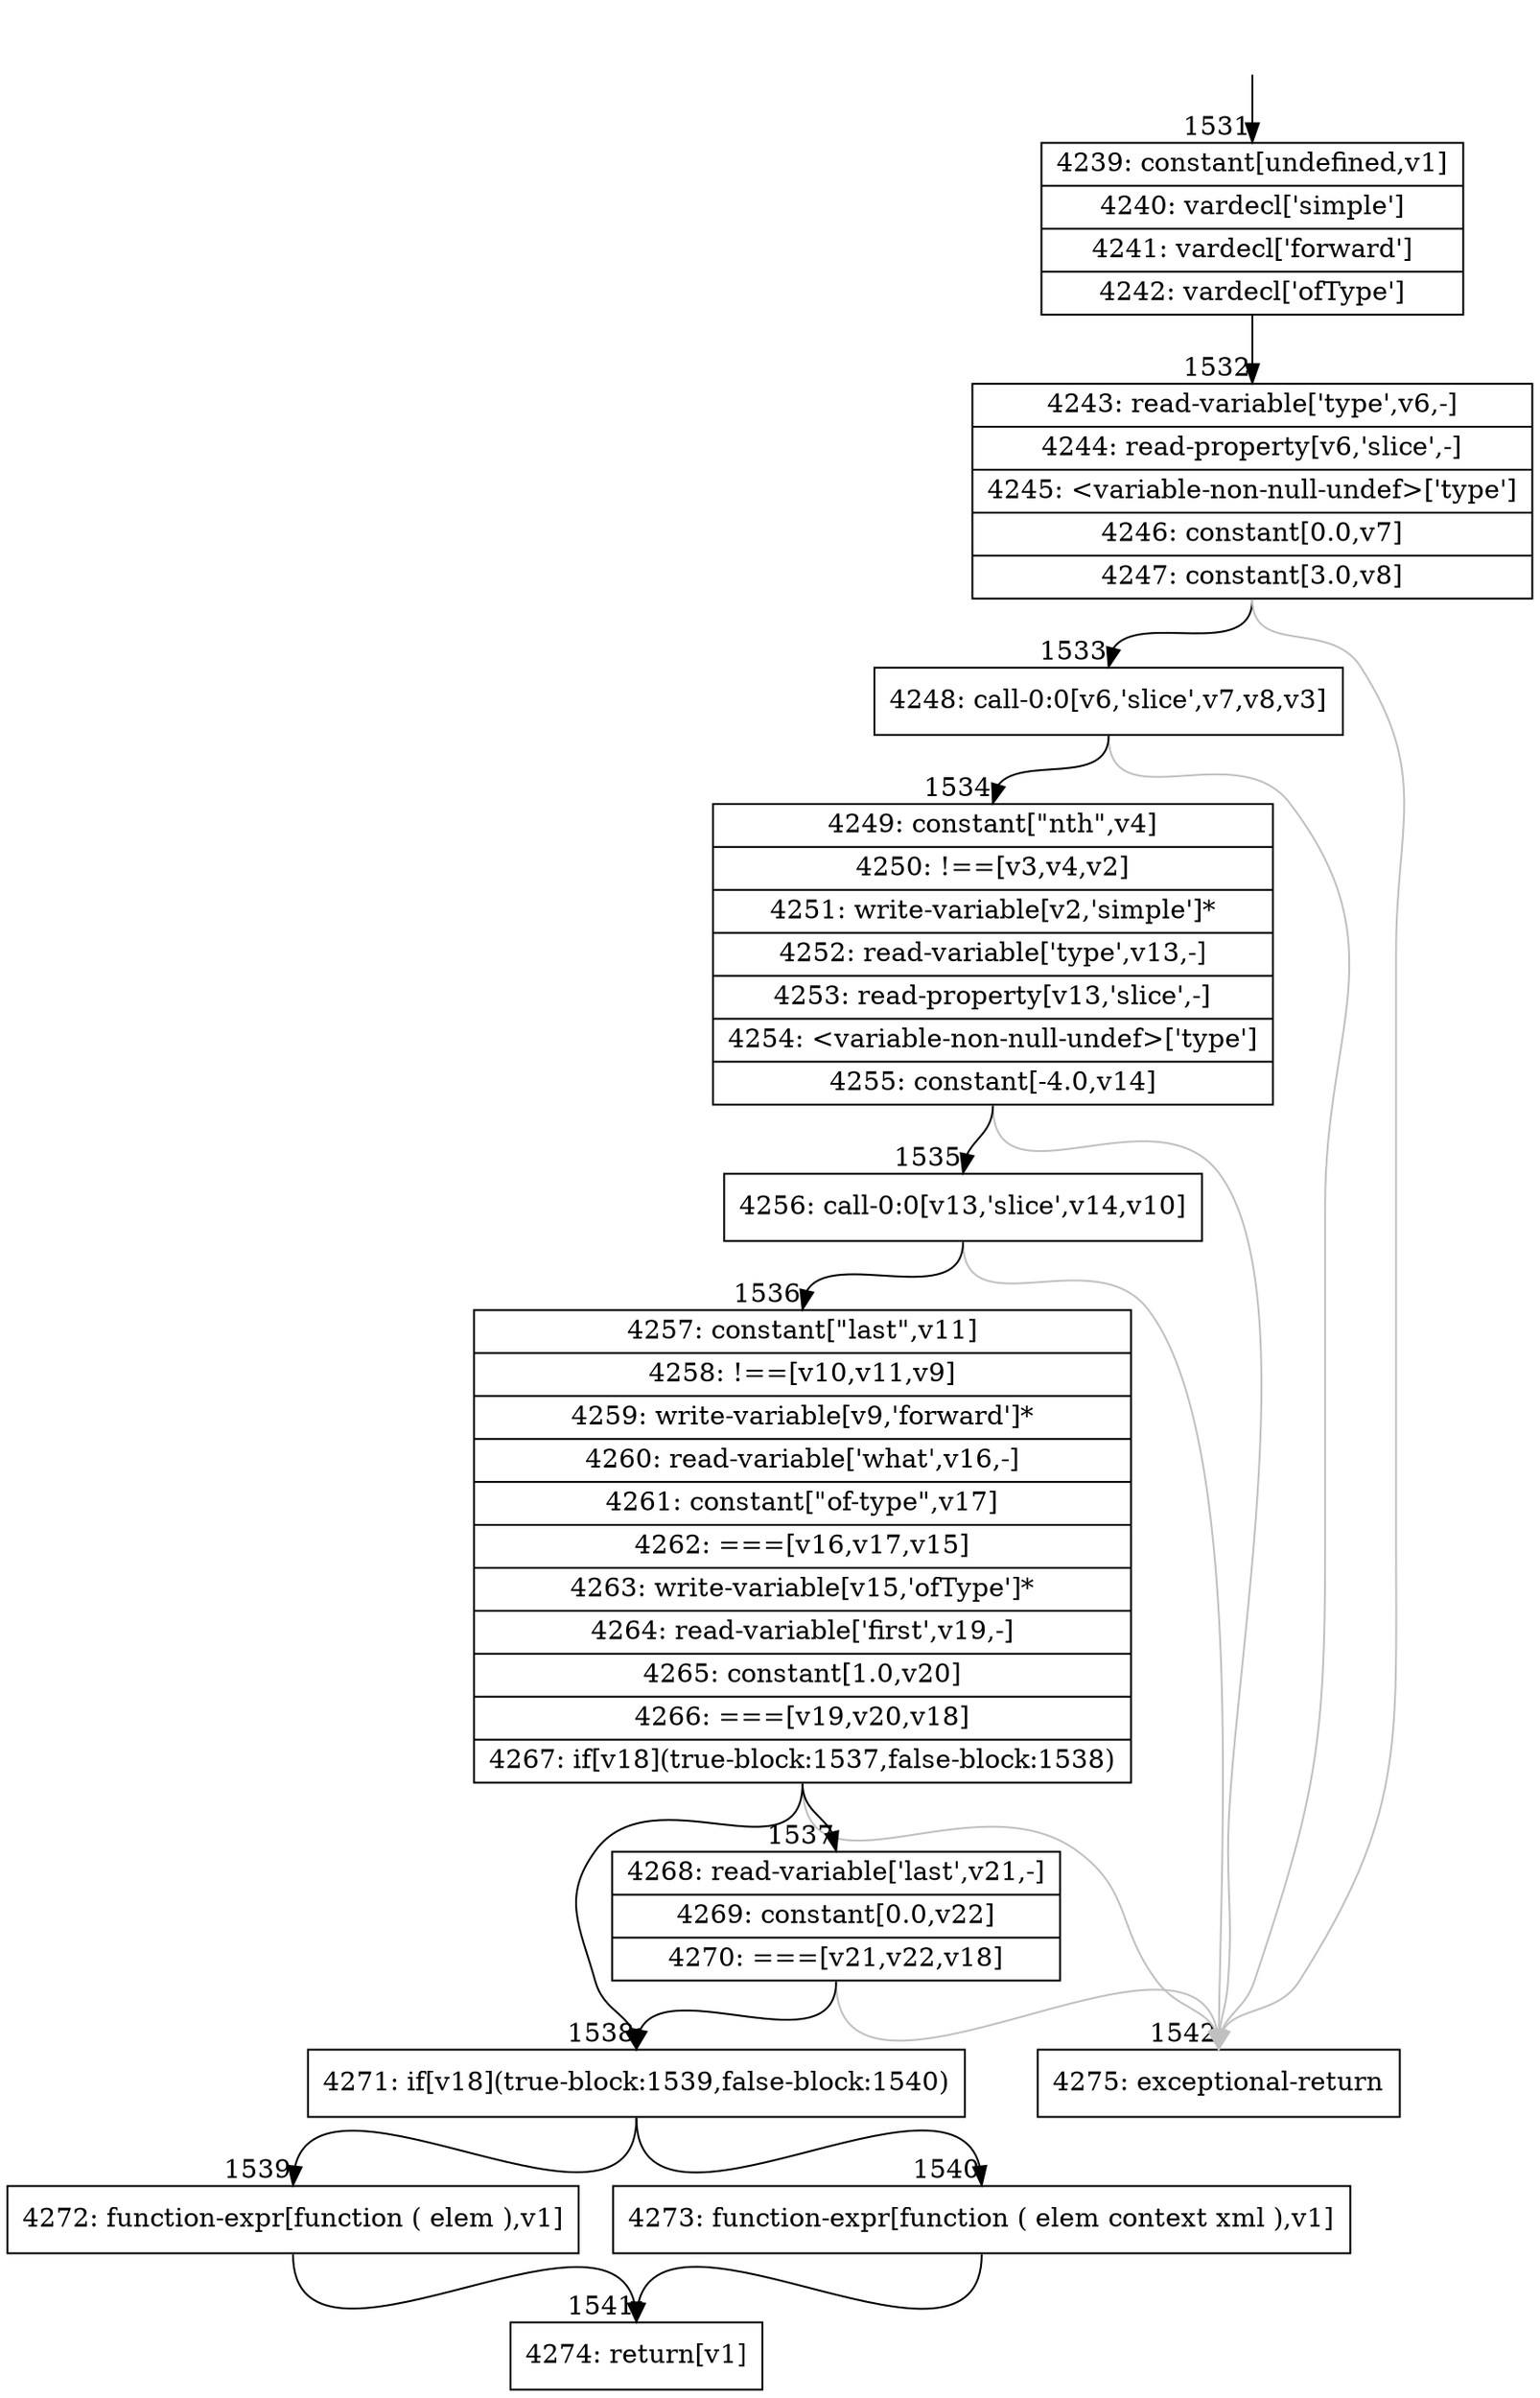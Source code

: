digraph {
rankdir="TD"
BB_entry102[shape=none,label=""];
BB_entry102 -> BB1531 [tailport=s, headport=n, headlabel="    1531"]
BB1531 [shape=record label="{4239: constant[undefined,v1]|4240: vardecl['simple']|4241: vardecl['forward']|4242: vardecl['ofType']}" ] 
BB1531 -> BB1532 [tailport=s, headport=n, headlabel="      1532"]
BB1532 [shape=record label="{4243: read-variable['type',v6,-]|4244: read-property[v6,'slice',-]|4245: \<variable-non-null-undef\>['type']|4246: constant[0.0,v7]|4247: constant[3.0,v8]}" ] 
BB1532 -> BB1533 [tailport=s, headport=n, headlabel="      1533"]
BB1532 -> BB1542 [tailport=s, headport=n, color=gray, headlabel="      1542"]
BB1533 [shape=record label="{4248: call-0:0[v6,'slice',v7,v8,v3]}" ] 
BB1533 -> BB1534 [tailport=s, headport=n, headlabel="      1534"]
BB1533 -> BB1542 [tailport=s, headport=n, color=gray]
BB1534 [shape=record label="{4249: constant[\"nth\",v4]|4250: !==[v3,v4,v2]|4251: write-variable[v2,'simple']*|4252: read-variable['type',v13,-]|4253: read-property[v13,'slice',-]|4254: \<variable-non-null-undef\>['type']|4255: constant[-4.0,v14]}" ] 
BB1534 -> BB1535 [tailport=s, headport=n, headlabel="      1535"]
BB1534 -> BB1542 [tailport=s, headport=n, color=gray]
BB1535 [shape=record label="{4256: call-0:0[v13,'slice',v14,v10]}" ] 
BB1535 -> BB1536 [tailport=s, headport=n, headlabel="      1536"]
BB1535 -> BB1542 [tailport=s, headport=n, color=gray]
BB1536 [shape=record label="{4257: constant[\"last\",v11]|4258: !==[v10,v11,v9]|4259: write-variable[v9,'forward']*|4260: read-variable['what',v16,-]|4261: constant[\"of-type\",v17]|4262: ===[v16,v17,v15]|4263: write-variable[v15,'ofType']*|4264: read-variable['first',v19,-]|4265: constant[1.0,v20]|4266: ===[v19,v20,v18]|4267: if[v18](true-block:1537,false-block:1538)}" ] 
BB1536 -> BB1538 [tailport=s, headport=n, headlabel="      1538"]
BB1536 -> BB1537 [tailport=s, headport=n, headlabel="      1537"]
BB1536 -> BB1542 [tailport=s, headport=n, color=gray]
BB1537 [shape=record label="{4268: read-variable['last',v21,-]|4269: constant[0.0,v22]|4270: ===[v21,v22,v18]}" ] 
BB1537 -> BB1538 [tailport=s, headport=n]
BB1537 -> BB1542 [tailport=s, headport=n, color=gray]
BB1538 [shape=record label="{4271: if[v18](true-block:1539,false-block:1540)}" ] 
BB1538 -> BB1539 [tailport=s, headport=n, headlabel="      1539"]
BB1538 -> BB1540 [tailport=s, headport=n, headlabel="      1540"]
BB1539 [shape=record label="{4272: function-expr[function ( elem ),v1]}" ] 
BB1539 -> BB1541 [tailport=s, headport=n, headlabel="      1541"]
BB1540 [shape=record label="{4273: function-expr[function ( elem context xml ),v1]}" ] 
BB1540 -> BB1541 [tailport=s, headport=n]
BB1541 [shape=record label="{4274: return[v1]}" ] 
BB1542 [shape=record label="{4275: exceptional-return}" ] 
}
